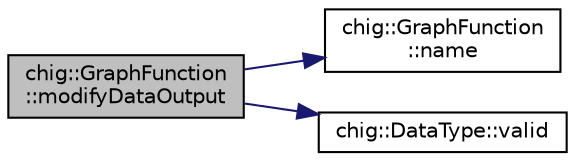 digraph "chig::GraphFunction::modifyDataOutput"
{
 // INTERACTIVE_SVG=YES
  edge [fontname="Helvetica",fontsize="10",labelfontname="Helvetica",labelfontsize="10"];
  node [fontname="Helvetica",fontsize="10",shape=record];
  rankdir="LR";
  Node457 [label="chig::GraphFunction\l::modifyDataOutput",height=0.2,width=0.4,color="black", fillcolor="grey75", style="filled", fontcolor="black"];
  Node457 -> Node458 [color="midnightblue",fontsize="10",style="solid",fontname="Helvetica"];
  Node458 [label="chig::GraphFunction\l::name",height=0.2,width=0.4,color="black", fillcolor="white", style="filled",URL="$structchig_1_1GraphFunction.html#a3291c0b882b4f73e5d60af4ca75b1a37"];
  Node457 -> Node459 [color="midnightblue",fontsize="10",style="solid",fontname="Helvetica"];
  Node459 [label="chig::DataType::valid",height=0.2,width=0.4,color="black", fillcolor="white", style="filled",URL="$structchig_1_1DataType.html#a307eaa94c9f2d408c7a204e364b02b22",tooltip="Check if the DataType is valid. "];
}

